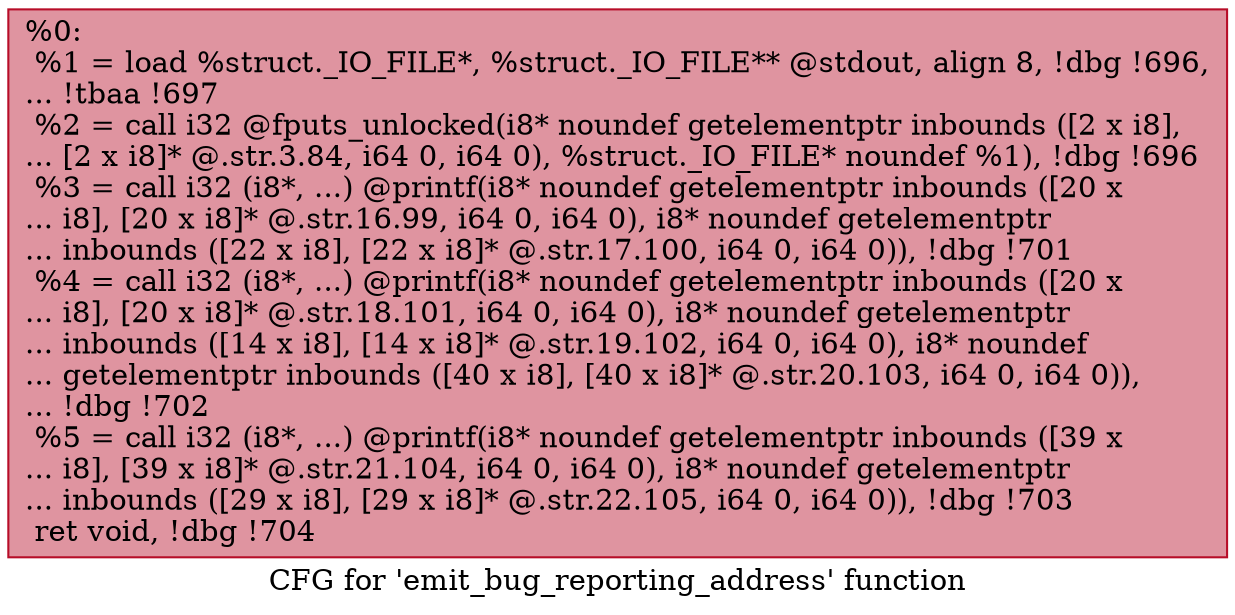 digraph "CFG for 'emit_bug_reporting_address' function" {
	label="CFG for 'emit_bug_reporting_address' function";

	Node0x1f6edd0 [shape=record,color="#b70d28ff", style=filled, fillcolor="#b70d2870",label="{%0:\l  %1 = load %struct._IO_FILE*, %struct._IO_FILE** @stdout, align 8, !dbg !696,\l... !tbaa !697\l  %2 = call i32 @fputs_unlocked(i8* noundef getelementptr inbounds ([2 x i8],\l... [2 x i8]* @.str.3.84, i64 0, i64 0), %struct._IO_FILE* noundef %1), !dbg !696\l  %3 = call i32 (i8*, ...) @printf(i8* noundef getelementptr inbounds ([20 x\l... i8], [20 x i8]* @.str.16.99, i64 0, i64 0), i8* noundef getelementptr\l... inbounds ([22 x i8], [22 x i8]* @.str.17.100, i64 0, i64 0)), !dbg !701\l  %4 = call i32 (i8*, ...) @printf(i8* noundef getelementptr inbounds ([20 x\l... i8], [20 x i8]* @.str.18.101, i64 0, i64 0), i8* noundef getelementptr\l... inbounds ([14 x i8], [14 x i8]* @.str.19.102, i64 0, i64 0), i8* noundef\l... getelementptr inbounds ([40 x i8], [40 x i8]* @.str.20.103, i64 0, i64 0)),\l... !dbg !702\l  %5 = call i32 (i8*, ...) @printf(i8* noundef getelementptr inbounds ([39 x\l... i8], [39 x i8]* @.str.21.104, i64 0, i64 0), i8* noundef getelementptr\l... inbounds ([29 x i8], [29 x i8]* @.str.22.105, i64 0, i64 0)), !dbg !703\l  ret void, !dbg !704\l}"];
}
